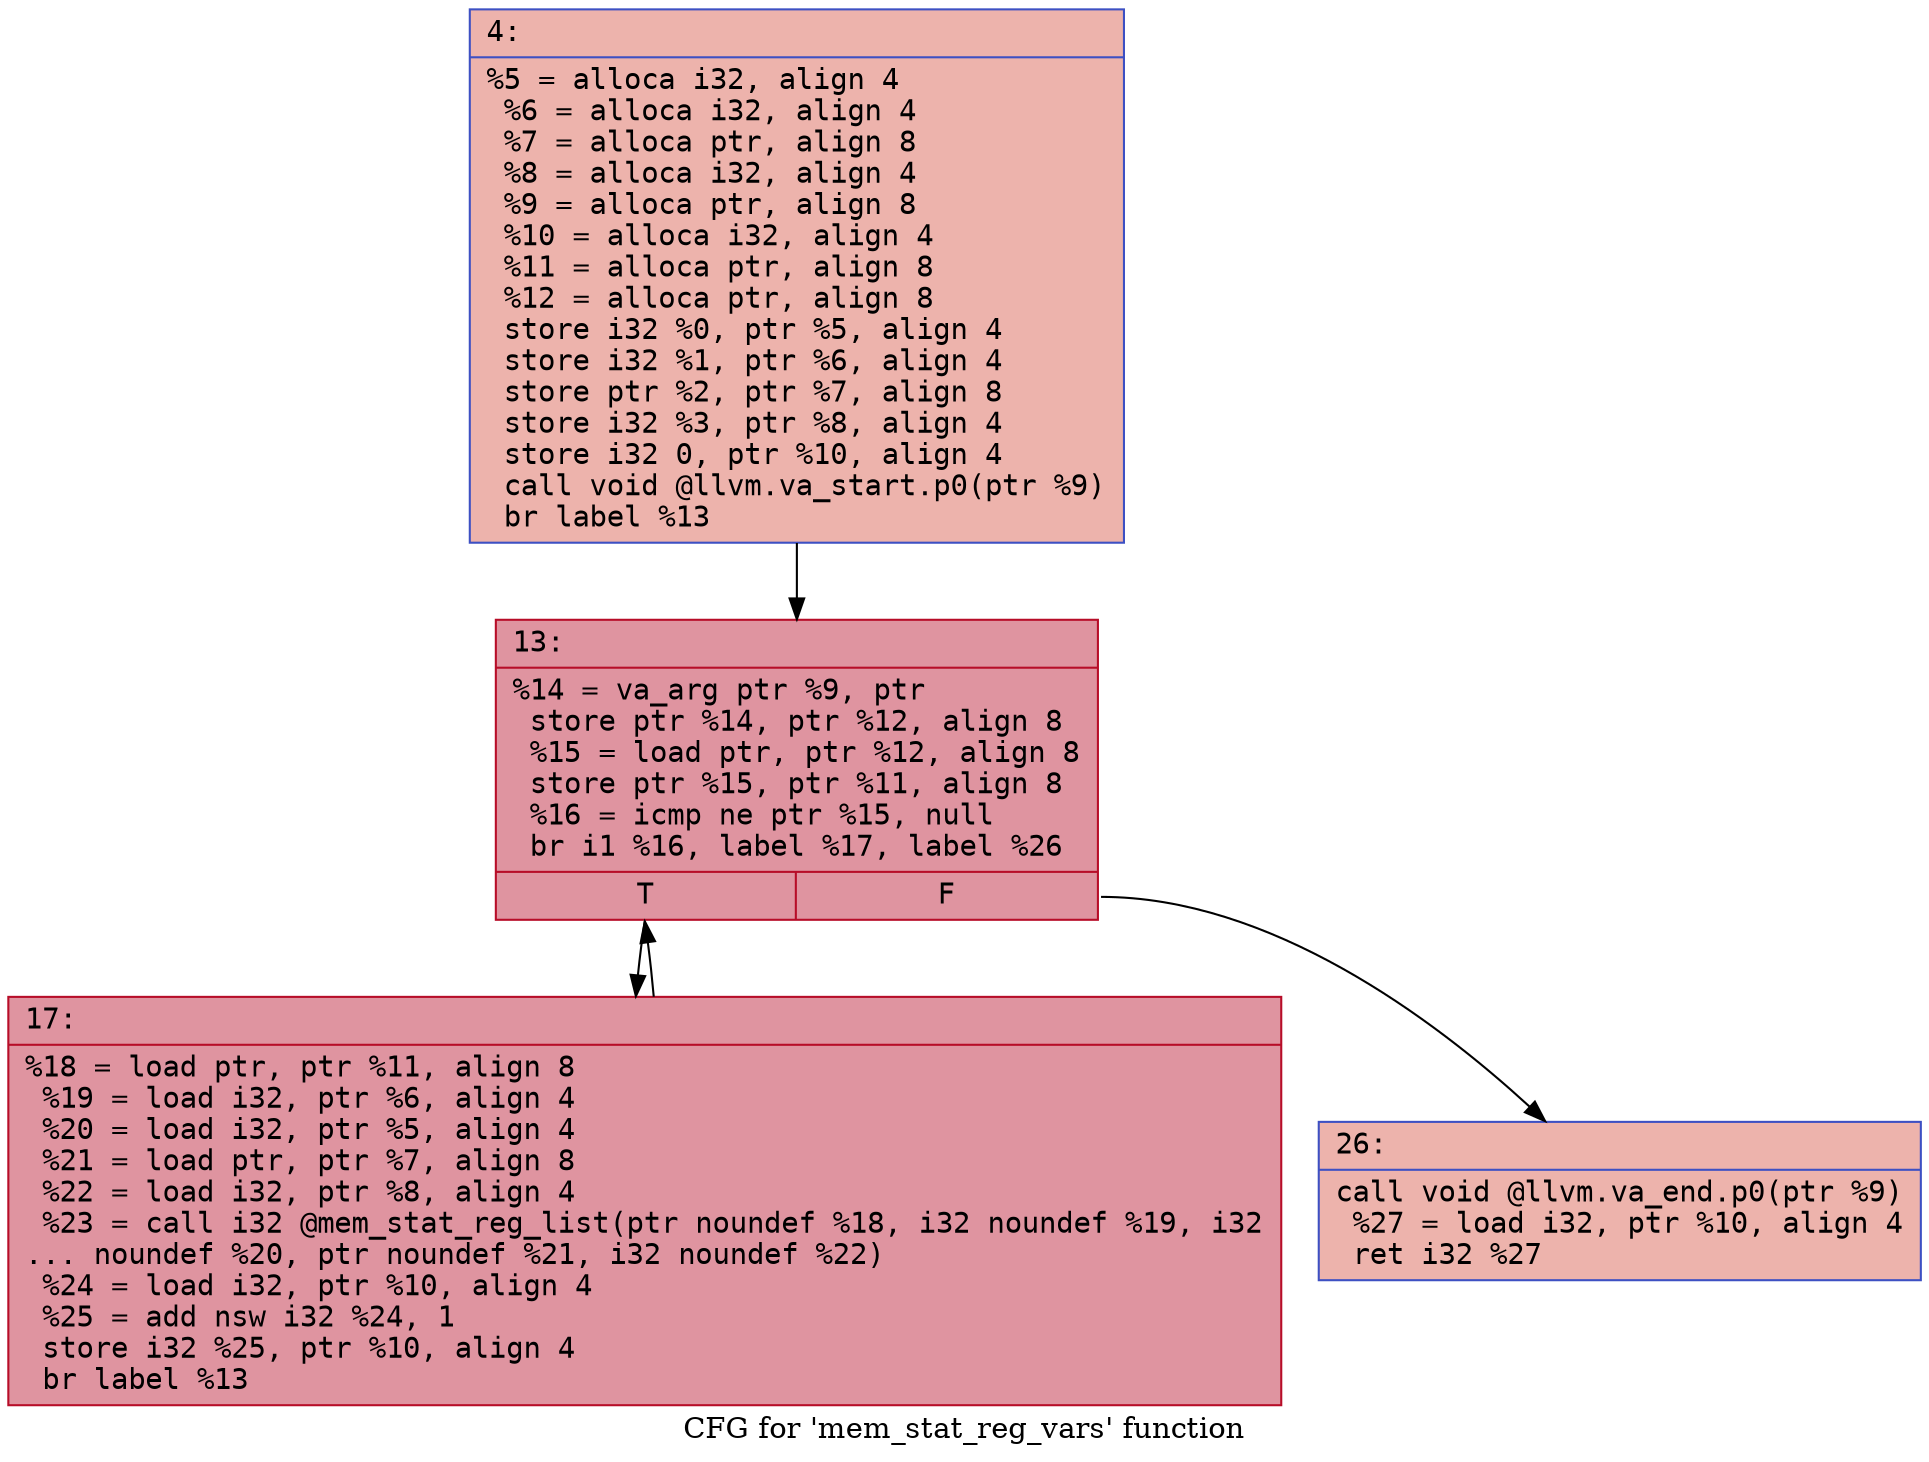 digraph "CFG for 'mem_stat_reg_vars' function" {
	label="CFG for 'mem_stat_reg_vars' function";

	Node0x6000025781e0 [shape=record,color="#3d50c3ff", style=filled, fillcolor="#d6524470" fontname="Courier",label="{4:\l|  %5 = alloca i32, align 4\l  %6 = alloca i32, align 4\l  %7 = alloca ptr, align 8\l  %8 = alloca i32, align 4\l  %9 = alloca ptr, align 8\l  %10 = alloca i32, align 4\l  %11 = alloca ptr, align 8\l  %12 = alloca ptr, align 8\l  store i32 %0, ptr %5, align 4\l  store i32 %1, ptr %6, align 4\l  store ptr %2, ptr %7, align 8\l  store i32 %3, ptr %8, align 4\l  store i32 0, ptr %10, align 4\l  call void @llvm.va_start.p0(ptr %9)\l  br label %13\l}"];
	Node0x6000025781e0 -> Node0x600002578230[tooltip="4 -> 13\nProbability 100.00%" ];
	Node0x600002578230 [shape=record,color="#b70d28ff", style=filled, fillcolor="#b70d2870" fontname="Courier",label="{13:\l|  %14 = va_arg ptr %9, ptr\l  store ptr %14, ptr %12, align 8\l  %15 = load ptr, ptr %12, align 8\l  store ptr %15, ptr %11, align 8\l  %16 = icmp ne ptr %15, null\l  br i1 %16, label %17, label %26\l|{<s0>T|<s1>F}}"];
	Node0x600002578230:s0 -> Node0x600002578280[tooltip="13 -> 17\nProbability 96.88%" ];
	Node0x600002578230:s1 -> Node0x6000025782d0[tooltip="13 -> 26\nProbability 3.12%" ];
	Node0x600002578280 [shape=record,color="#b70d28ff", style=filled, fillcolor="#b70d2870" fontname="Courier",label="{17:\l|  %18 = load ptr, ptr %11, align 8\l  %19 = load i32, ptr %6, align 4\l  %20 = load i32, ptr %5, align 4\l  %21 = load ptr, ptr %7, align 8\l  %22 = load i32, ptr %8, align 4\l  %23 = call i32 @mem_stat_reg_list(ptr noundef %18, i32 noundef %19, i32\l... noundef %20, ptr noundef %21, i32 noundef %22)\l  %24 = load i32, ptr %10, align 4\l  %25 = add nsw i32 %24, 1\l  store i32 %25, ptr %10, align 4\l  br label %13\l}"];
	Node0x600002578280 -> Node0x600002578230[tooltip="17 -> 13\nProbability 100.00%" ];
	Node0x6000025782d0 [shape=record,color="#3d50c3ff", style=filled, fillcolor="#d6524470" fontname="Courier",label="{26:\l|  call void @llvm.va_end.p0(ptr %9)\l  %27 = load i32, ptr %10, align 4\l  ret i32 %27\l}"];
}

